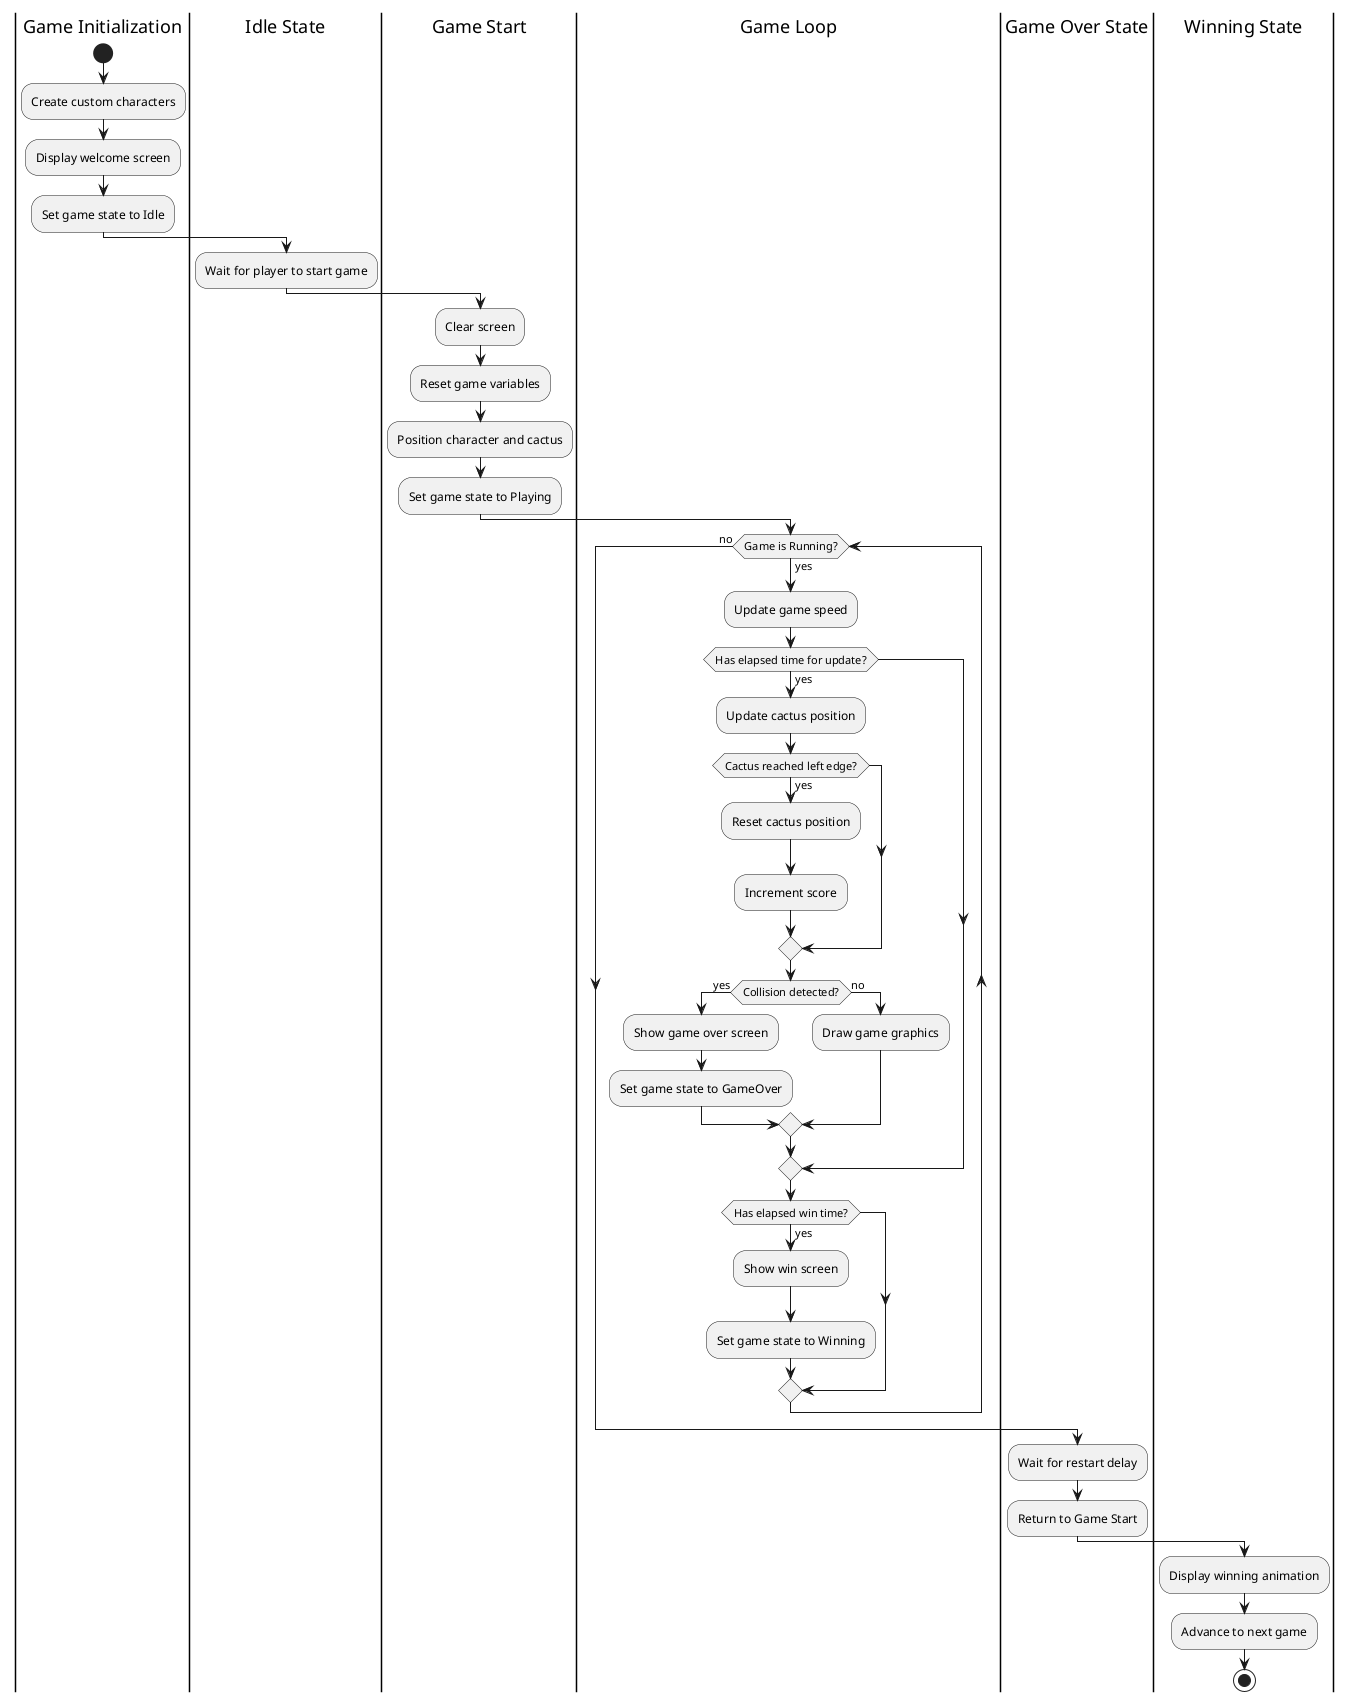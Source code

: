 @startuml RunnerGame Activity Diagram

|Game Initialization|
start
:Create custom characters;
:Display welcome screen;
:Set game state to Idle;

|Idle State|
:Wait for player to start game;

|Game Start|
:Clear screen;
:Reset game variables;
:Position character and cactus;
:Set game state to Playing;

|Game Loop|
while (Game is Running?) is (yes)
  :Update game speed;
  
  if (Has elapsed time for update?) then (yes)
    :Update cactus position;
    
    if (Cactus reached left edge?) then (yes)
      :Reset cactus position;
      :Increment score;
    endif
    
    if (Collision detected?) then (yes)
      :Show game over screen;
      :Set game state to GameOver;
    else (no)
      :Draw game graphics;
    endif
  endif
  
  if (Has elapsed win time?) then (yes)
    :Show win screen;
    :Set game state to Winning;
  endif
endwhile (no)

|Game Over State|
:Wait for restart delay;
:Return to Game Start;

|Winning State|
:Display winning animation;
:Advance to next game;

stop

@enduml
